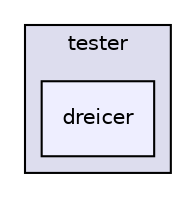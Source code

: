 digraph "/home/matyi/svn/runafluid/trunk/tester/dreicer" {
  compound=true
  node [ fontsize="10", fontname="Helvetica"];
  edge [ labelfontsize="10", labelfontname="Helvetica"];
  subgraph clusterdir_efe9db04b786903ee8ad8e648b7fc20b {
    graph [ bgcolor="#ddddee", pencolor="black", label="tester" fontname="Helvetica", fontsize="10", URL="dir_efe9db04b786903ee8ad8e648b7fc20b.html"]
  dir_d4d73d0d7ea5d5b8477be724b66ca5cf [shape=box, label="dreicer", style="filled", fillcolor="#eeeeff", pencolor="black", URL="dir_d4d73d0d7ea5d5b8477be724b66ca5cf.html"];
  }
}
